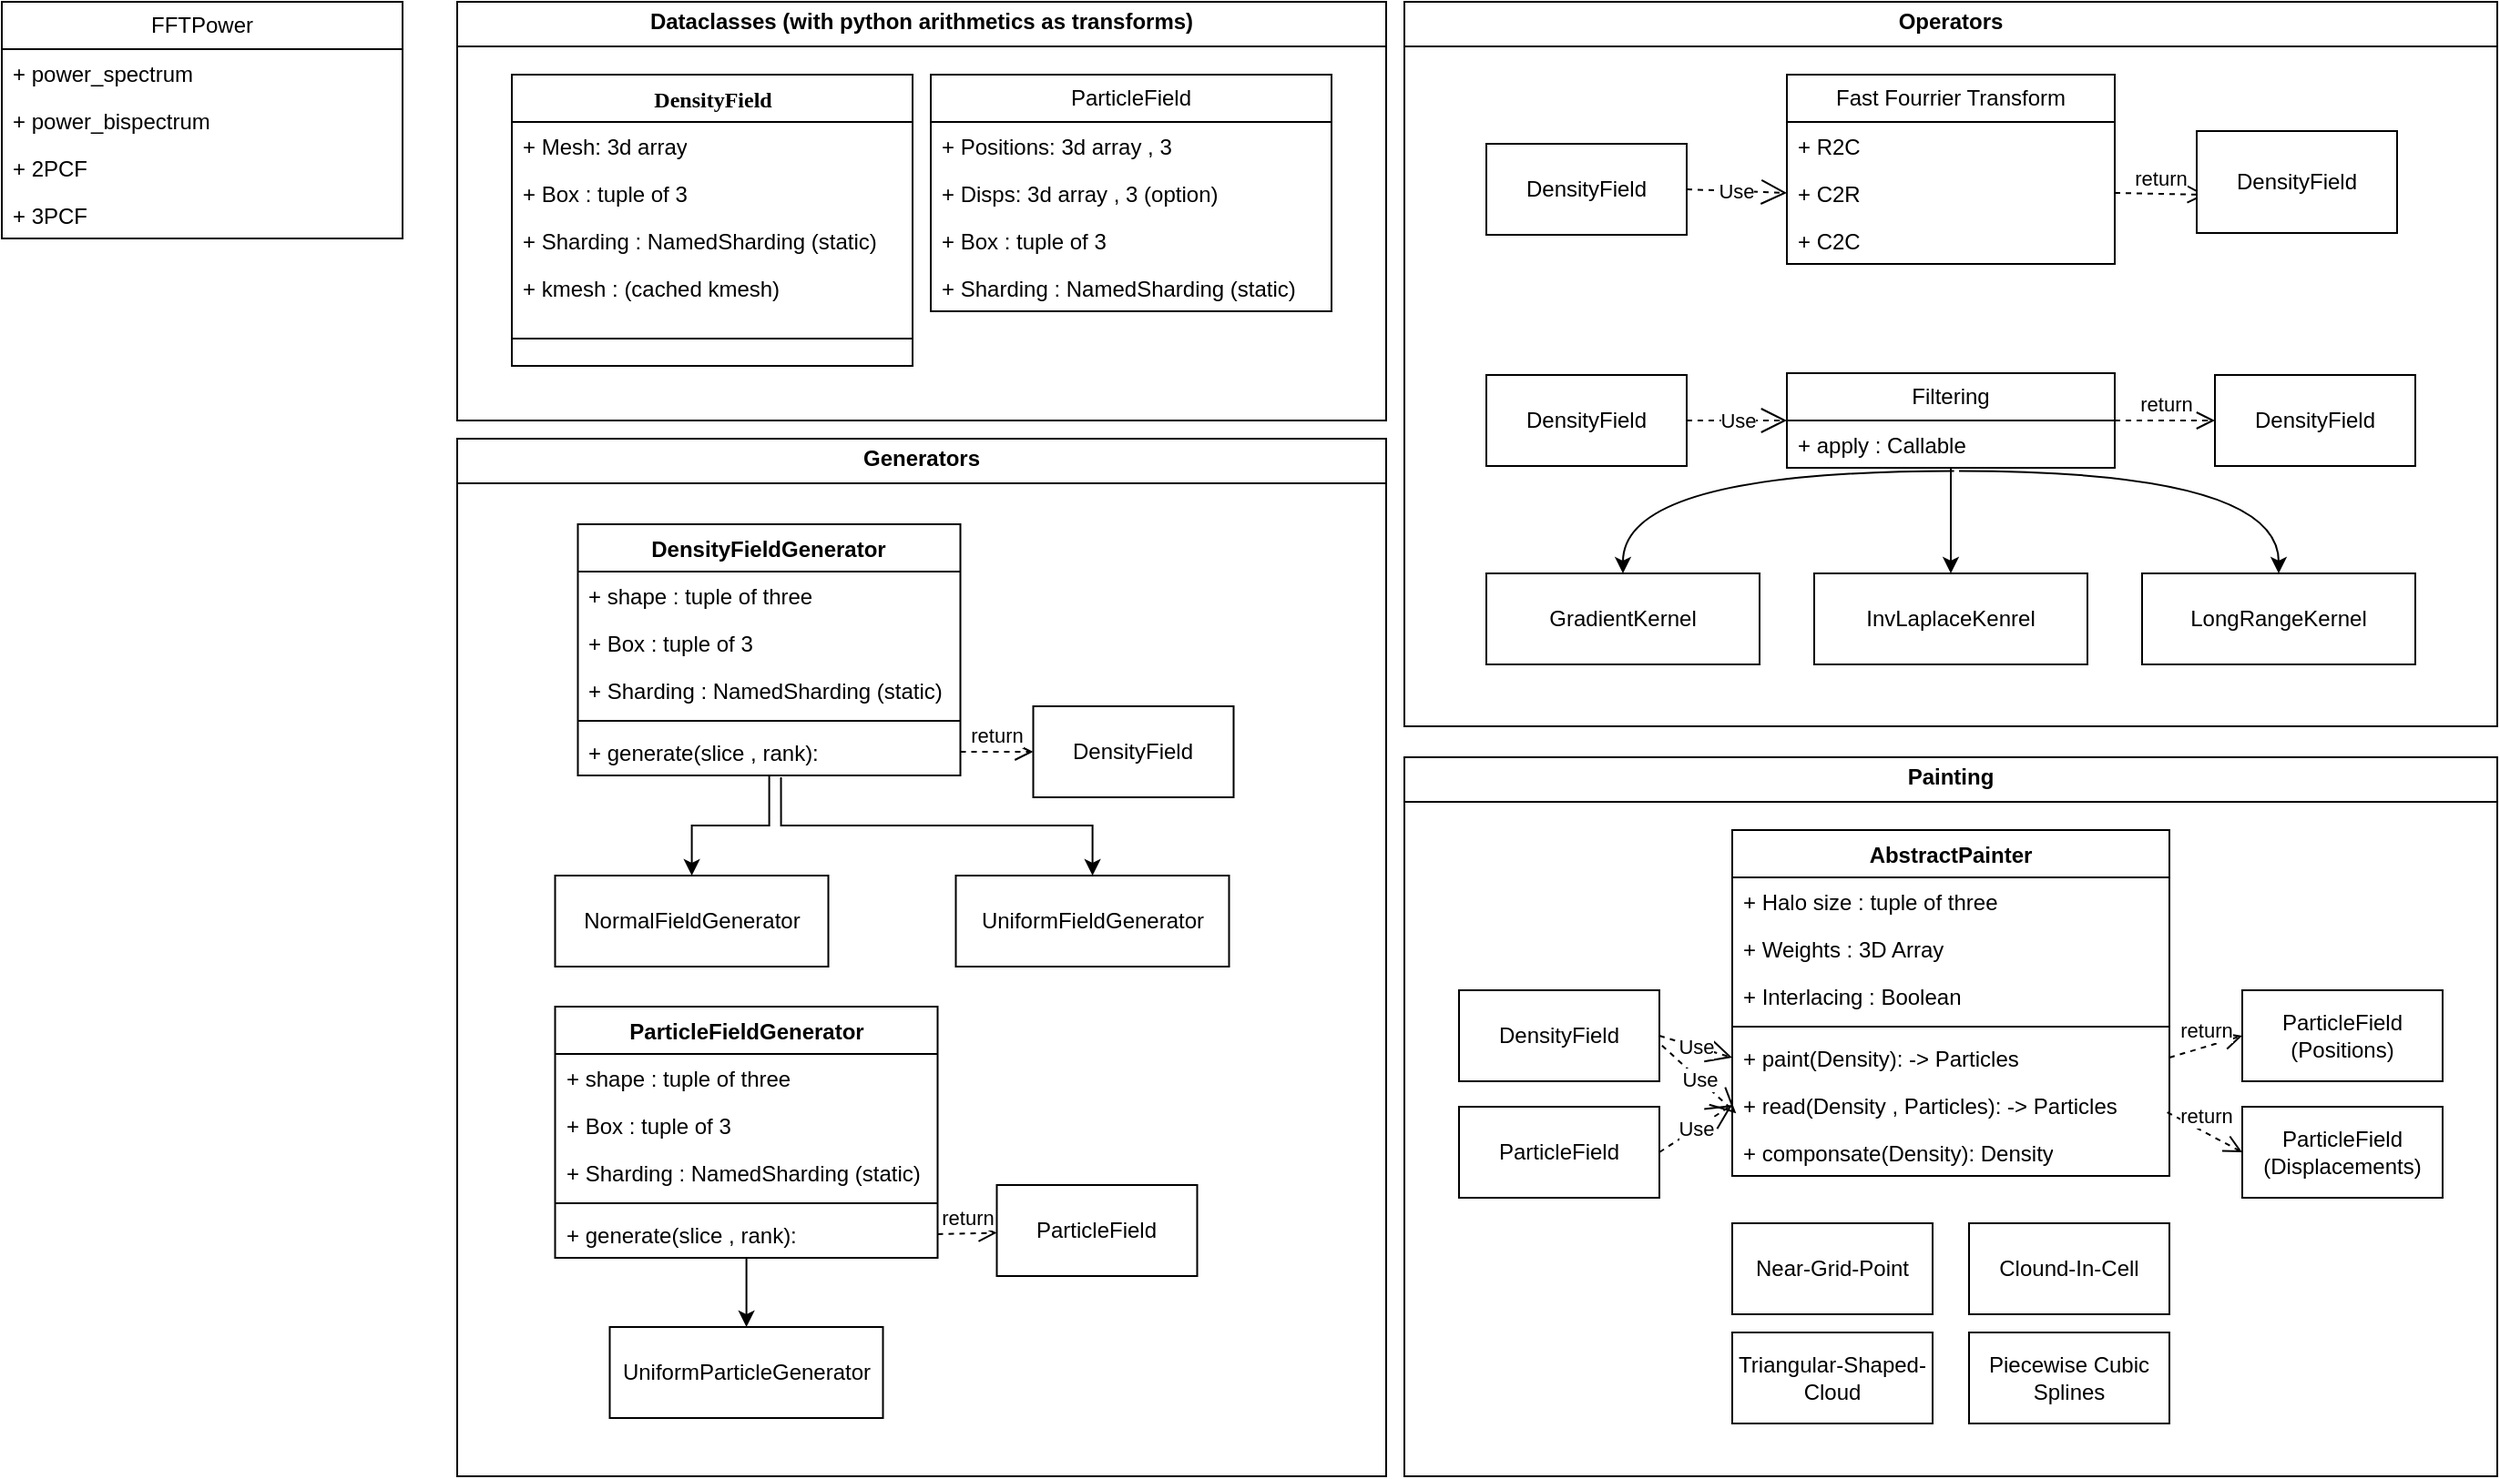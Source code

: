 <mxfile version="24.9.2">
  <diagram name="Page-1" id="9f46799a-70d6-7492-0946-bef42562c5a5">
    <mxGraphModel dx="2693" dy="998" grid="1" gridSize="10" guides="1" tooltips="1" connect="1" arrows="1" fold="1" page="1" pageScale="1" pageWidth="1100" pageHeight="850" background="none" math="0" shadow="0">
      <root>
        <mxCell id="0" />
        <mxCell id="1" parent="0" />
        <mxCell id="FNts6o0RGcOmsUUHFHNn-21" value="&lt;p style=&quot;margin:0px;margin-top:4px;text-align:center;&quot;&gt;&lt;b&gt;Generators&lt;/b&gt;&lt;br&gt;&lt;/p&gt;&lt;hr size=&quot;1&quot; style=&quot;border-style:solid;&quot;&gt;&lt;div style=&quot;height:2px;&quot;&gt;&lt;/div&gt;" style="verticalAlign=top;align=left;overflow=fill;html=1;whiteSpace=wrap;" vertex="1" parent="1">
          <mxGeometry y="250" width="510" height="570" as="geometry" />
        </mxCell>
        <mxCell id="FNts6o0RGcOmsUUHFHNn-9" value="&lt;p style=&quot;margin:0px;margin-top:4px;text-align:center;&quot;&gt;&lt;b&gt;Dataclasses (with python arithmetics as transforms)&lt;/b&gt;&lt;/p&gt;&lt;hr size=&quot;1&quot; style=&quot;border-style:solid;&quot;&gt;&lt;div style=&quot;height:2px;&quot;&gt;&lt;/div&gt;" style="verticalAlign=top;align=left;overflow=fill;html=1;whiteSpace=wrap;" vertex="1" parent="1">
          <mxGeometry y="10" width="510" height="230" as="geometry" />
        </mxCell>
        <mxCell id="78961159f06e98e8-17" value="DensityField" style="swimlane;html=1;fontStyle=1;align=center;verticalAlign=top;childLayout=stackLayout;horizontal=1;startSize=26;horizontalStack=0;resizeParent=1;resizeLast=0;collapsible=1;marginBottom=0;swimlaneFillColor=#ffffff;rounded=0;shadow=0;comic=0;labelBackgroundColor=none;strokeWidth=1;fillColor=none;fontFamily=Verdana;fontSize=12" parent="1" vertex="1">
          <mxGeometry x="30" y="50" width="220" height="160" as="geometry" />
        </mxCell>
        <mxCell id="78961159f06e98e8-21" value="+ Mesh: 3d array" style="text;html=1;strokeColor=none;fillColor=none;align=left;verticalAlign=top;spacingLeft=4;spacingRight=4;whiteSpace=wrap;overflow=hidden;rotatable=0;points=[[0,0.5],[1,0.5]];portConstraint=eastwest;" parent="78961159f06e98e8-17" vertex="1">
          <mxGeometry y="26" width="220" height="26" as="geometry" />
        </mxCell>
        <mxCell id="78961159f06e98e8-23" value="+ Box : tuple of 3" style="text;html=1;strokeColor=none;fillColor=none;align=left;verticalAlign=top;spacingLeft=4;spacingRight=4;whiteSpace=wrap;overflow=hidden;rotatable=0;points=[[0,0.5],[1,0.5]];portConstraint=eastwest;" parent="78961159f06e98e8-17" vertex="1">
          <mxGeometry y="52" width="220" height="26" as="geometry" />
        </mxCell>
        <mxCell id="FNts6o0RGcOmsUUHFHNn-20" value="+ Sharding : NamedSharding (static)" style="text;strokeColor=none;fillColor=none;align=left;verticalAlign=top;spacingLeft=4;spacingRight=4;overflow=hidden;rotatable=0;points=[[0,0.5],[1,0.5]];portConstraint=eastwest;whiteSpace=wrap;html=1;" vertex="1" parent="78961159f06e98e8-17">
          <mxGeometry y="78" width="220" height="26" as="geometry" />
        </mxCell>
        <mxCell id="FNts6o0RGcOmsUUHFHNn-109" value="+ kmesh : (cached kmesh)" style="text;html=1;strokeColor=none;fillColor=none;align=left;verticalAlign=top;spacingLeft=4;spacingRight=4;whiteSpace=wrap;overflow=hidden;rotatable=0;points=[[0,0.5],[1,0.5]];portConstraint=eastwest;" vertex="1" parent="78961159f06e98e8-17">
          <mxGeometry y="104" width="220" height="26" as="geometry" />
        </mxCell>
        <mxCell id="78961159f06e98e8-19" value="" style="line;html=1;strokeWidth=1;fillColor=none;align=left;verticalAlign=middle;spacingTop=-1;spacingLeft=3;spacingRight=3;rotatable=0;labelPosition=right;points=[];portConstraint=eastwest;" parent="78961159f06e98e8-17" vertex="1">
          <mxGeometry y="130" width="220" height="30" as="geometry" />
        </mxCell>
        <mxCell id="FNts6o0RGcOmsUUHFHNn-15" value="ParticleField" style="swimlane;fontStyle=0;childLayout=stackLayout;horizontal=1;startSize=26;fillColor=none;horizontalStack=0;resizeParent=1;resizeParentMax=0;resizeLast=0;collapsible=1;marginBottom=0;whiteSpace=wrap;html=1;" vertex="1" parent="1">
          <mxGeometry x="260" y="50" width="220" height="130" as="geometry">
            <mxRectangle x="260" y="50" width="110" height="30" as="alternateBounds" />
          </mxGeometry>
        </mxCell>
        <mxCell id="FNts6o0RGcOmsUUHFHNn-16" value="+ Positions: 3d array , 3" style="text;strokeColor=none;fillColor=none;align=left;verticalAlign=top;spacingLeft=4;spacingRight=4;overflow=hidden;rotatable=0;points=[[0,0.5],[1,0.5]];portConstraint=eastwest;whiteSpace=wrap;html=1;" vertex="1" parent="FNts6o0RGcOmsUUHFHNn-15">
          <mxGeometry y="26" width="220" height="26" as="geometry" />
        </mxCell>
        <mxCell id="FNts6o0RGcOmsUUHFHNn-17" value="+ Disps: 3d array , 3 (option)" style="text;strokeColor=none;fillColor=none;align=left;verticalAlign=top;spacingLeft=4;spacingRight=4;overflow=hidden;rotatable=0;points=[[0,0.5],[1,0.5]];portConstraint=eastwest;whiteSpace=wrap;html=1;" vertex="1" parent="FNts6o0RGcOmsUUHFHNn-15">
          <mxGeometry y="52" width="220" height="26" as="geometry" />
        </mxCell>
        <mxCell id="FNts6o0RGcOmsUUHFHNn-18" value="+ Box : tuple of 3" style="text;strokeColor=none;fillColor=none;align=left;verticalAlign=top;spacingLeft=4;spacingRight=4;overflow=hidden;rotatable=0;points=[[0,0.5],[1,0.5]];portConstraint=eastwest;whiteSpace=wrap;html=1;" vertex="1" parent="FNts6o0RGcOmsUUHFHNn-15">
          <mxGeometry y="78" width="220" height="26" as="geometry" />
        </mxCell>
        <mxCell id="FNts6o0RGcOmsUUHFHNn-19" value="+ Sharding : NamedSharding (static)" style="text;strokeColor=none;fillColor=none;align=left;verticalAlign=top;spacingLeft=4;spacingRight=4;overflow=hidden;rotatable=0;points=[[0,0.5],[1,0.5]];portConstraint=eastwest;whiteSpace=wrap;html=1;" vertex="1" parent="FNts6o0RGcOmsUUHFHNn-15">
          <mxGeometry y="104" width="220" height="26" as="geometry" />
        </mxCell>
        <mxCell id="FNts6o0RGcOmsUUHFHNn-54" value="" style="edgeStyle=orthogonalEdgeStyle;rounded=0;orthogonalLoop=1;jettySize=auto;html=1;" edge="1" parent="1" source="FNts6o0RGcOmsUUHFHNn-26" target="FNts6o0RGcOmsUUHFHNn-49">
          <mxGeometry relative="1" as="geometry" />
        </mxCell>
        <mxCell id="FNts6o0RGcOmsUUHFHNn-55" style="edgeStyle=orthogonalEdgeStyle;rounded=0;orthogonalLoop=1;jettySize=auto;html=1;exitX=0.531;exitY=1.038;exitDx=0;exitDy=0;exitPerimeter=0;" edge="1" parent="1" source="FNts6o0RGcOmsUUHFHNn-29" target="FNts6o0RGcOmsUUHFHNn-50">
          <mxGeometry relative="1" as="geometry" />
        </mxCell>
        <mxCell id="FNts6o0RGcOmsUUHFHNn-26" value="DensityFieldGenerator" style="swimlane;fontStyle=1;align=center;verticalAlign=top;childLayout=stackLayout;horizontal=1;startSize=26;horizontalStack=0;resizeParent=1;resizeParentMax=0;resizeLast=0;collapsible=1;marginBottom=0;whiteSpace=wrap;html=1;" vertex="1" parent="1">
          <mxGeometry x="66.25" y="297" width="210" height="138" as="geometry" />
        </mxCell>
        <mxCell id="FNts6o0RGcOmsUUHFHNn-30" value="+ shape : tuple of three" style="text;html=1;strokeColor=none;fillColor=none;align=left;verticalAlign=top;spacingLeft=4;spacingRight=4;whiteSpace=wrap;overflow=hidden;rotatable=0;points=[[0,0.5],[1,0.5]];portConstraint=eastwest;" vertex="1" parent="FNts6o0RGcOmsUUHFHNn-26">
          <mxGeometry y="26" width="210" height="26" as="geometry" />
        </mxCell>
        <mxCell id="FNts6o0RGcOmsUUHFHNn-31" value="+ Box : tuple of 3" style="text;html=1;strokeColor=none;fillColor=none;align=left;verticalAlign=top;spacingLeft=4;spacingRight=4;whiteSpace=wrap;overflow=hidden;rotatable=0;points=[[0,0.5],[1,0.5]];portConstraint=eastwest;" vertex="1" parent="FNts6o0RGcOmsUUHFHNn-26">
          <mxGeometry y="52" width="210" height="26" as="geometry" />
        </mxCell>
        <mxCell id="FNts6o0RGcOmsUUHFHNn-32" value="+ Sharding : NamedSharding (static)" style="text;strokeColor=none;fillColor=none;align=left;verticalAlign=top;spacingLeft=4;spacingRight=4;overflow=hidden;rotatable=0;points=[[0,0.5],[1,0.5]];portConstraint=eastwest;whiteSpace=wrap;html=1;" vertex="1" parent="FNts6o0RGcOmsUUHFHNn-26">
          <mxGeometry y="78" width="210" height="26" as="geometry" />
        </mxCell>
        <mxCell id="FNts6o0RGcOmsUUHFHNn-28" value="" style="line;strokeWidth=1;fillColor=none;align=left;verticalAlign=middle;spacingTop=-1;spacingLeft=3;spacingRight=3;rotatable=0;labelPosition=right;points=[];portConstraint=eastwest;strokeColor=inherit;" vertex="1" parent="FNts6o0RGcOmsUUHFHNn-26">
          <mxGeometry y="104" width="210" height="8" as="geometry" />
        </mxCell>
        <mxCell id="FNts6o0RGcOmsUUHFHNn-29" value="+ generate(slice , rank): " style="text;strokeColor=none;fillColor=none;align=left;verticalAlign=top;spacingLeft=4;spacingRight=4;overflow=hidden;rotatable=0;points=[[0,0.5],[1,0.5]];portConstraint=eastwest;whiteSpace=wrap;html=1;" vertex="1" parent="FNts6o0RGcOmsUUHFHNn-26">
          <mxGeometry y="112" width="210" height="26" as="geometry" />
        </mxCell>
        <mxCell id="FNts6o0RGcOmsUUHFHNn-33" value="DensityField" style="html=1;whiteSpace=wrap;" vertex="1" parent="1">
          <mxGeometry x="316.25" y="397" width="110" height="50" as="geometry" />
        </mxCell>
        <mxCell id="FNts6o0RGcOmsUUHFHNn-34" value="return" style="html=1;verticalAlign=bottom;endArrow=open;dashed=1;endSize=8;curved=0;rounded=0;exitX=1;exitY=0.5;exitDx=0;exitDy=0;" edge="1" parent="1" source="FNts6o0RGcOmsUUHFHNn-29" target="FNts6o0RGcOmsUUHFHNn-33">
          <mxGeometry relative="1" as="geometry">
            <mxPoint x="391.25" y="500" as="sourcePoint" />
            <mxPoint x="311.25" y="500" as="targetPoint" />
          </mxGeometry>
        </mxCell>
        <mxCell id="FNts6o0RGcOmsUUHFHNn-49" value="NormalFieldGenerator" style="html=1;whiteSpace=wrap;" vertex="1" parent="1">
          <mxGeometry x="53.75" y="490" width="150" height="50" as="geometry" />
        </mxCell>
        <mxCell id="FNts6o0RGcOmsUUHFHNn-50" value="UniformFieldGenerator" style="html=1;whiteSpace=wrap;" vertex="1" parent="1">
          <mxGeometry x="273.75" y="490" width="150" height="50" as="geometry" />
        </mxCell>
        <mxCell id="FNts6o0RGcOmsUUHFHNn-67" value="" style="edgeStyle=orthogonalEdgeStyle;rounded=0;orthogonalLoop=1;jettySize=auto;html=1;" edge="1" parent="1" source="FNts6o0RGcOmsUUHFHNn-56" target="FNts6o0RGcOmsUUHFHNn-64">
          <mxGeometry relative="1" as="geometry" />
        </mxCell>
        <mxCell id="FNts6o0RGcOmsUUHFHNn-56" value="ParticleFieldGenerator" style="swimlane;fontStyle=1;align=center;verticalAlign=top;childLayout=stackLayout;horizontal=1;startSize=26;horizontalStack=0;resizeParent=1;resizeParentMax=0;resizeLast=0;collapsible=1;marginBottom=0;whiteSpace=wrap;html=1;" vertex="1" parent="1">
          <mxGeometry x="53.75" y="562" width="210" height="138" as="geometry" />
        </mxCell>
        <mxCell id="FNts6o0RGcOmsUUHFHNn-66" value="+ shape : tuple of three" style="text;html=1;strokeColor=none;fillColor=none;align=left;verticalAlign=top;spacingLeft=4;spacingRight=4;whiteSpace=wrap;overflow=hidden;rotatable=0;points=[[0,0.5],[1,0.5]];portConstraint=eastwest;" vertex="1" parent="FNts6o0RGcOmsUUHFHNn-56">
          <mxGeometry y="26" width="210" height="26" as="geometry" />
        </mxCell>
        <mxCell id="FNts6o0RGcOmsUUHFHNn-58" value="+ Box : tuple of 3" style="text;html=1;strokeColor=none;fillColor=none;align=left;verticalAlign=top;spacingLeft=4;spacingRight=4;whiteSpace=wrap;overflow=hidden;rotatable=0;points=[[0,0.5],[1,0.5]];portConstraint=eastwest;" vertex="1" parent="FNts6o0RGcOmsUUHFHNn-56">
          <mxGeometry y="52" width="210" height="26" as="geometry" />
        </mxCell>
        <mxCell id="FNts6o0RGcOmsUUHFHNn-59" value="+ Sharding : NamedSharding (static)" style="text;strokeColor=none;fillColor=none;align=left;verticalAlign=top;spacingLeft=4;spacingRight=4;overflow=hidden;rotatable=0;points=[[0,0.5],[1,0.5]];portConstraint=eastwest;whiteSpace=wrap;html=1;" vertex="1" parent="FNts6o0RGcOmsUUHFHNn-56">
          <mxGeometry y="78" width="210" height="26" as="geometry" />
        </mxCell>
        <mxCell id="FNts6o0RGcOmsUUHFHNn-60" value="" style="line;strokeWidth=1;fillColor=none;align=left;verticalAlign=middle;spacingTop=-1;spacingLeft=3;spacingRight=3;rotatable=0;labelPosition=right;points=[];portConstraint=eastwest;strokeColor=inherit;" vertex="1" parent="FNts6o0RGcOmsUUHFHNn-56">
          <mxGeometry y="104" width="210" height="8" as="geometry" />
        </mxCell>
        <mxCell id="FNts6o0RGcOmsUUHFHNn-61" value="+ generate(slice , rank): " style="text;strokeColor=none;fillColor=none;align=left;verticalAlign=top;spacingLeft=4;spacingRight=4;overflow=hidden;rotatable=0;points=[[0,0.5],[1,0.5]];portConstraint=eastwest;whiteSpace=wrap;html=1;" vertex="1" parent="FNts6o0RGcOmsUUHFHNn-56">
          <mxGeometry y="112" width="210" height="26" as="geometry" />
        </mxCell>
        <mxCell id="FNts6o0RGcOmsUUHFHNn-62" value="ParticleField" style="html=1;whiteSpace=wrap;" vertex="1" parent="1">
          <mxGeometry x="296.25" y="660" width="110" height="50" as="geometry" />
        </mxCell>
        <mxCell id="FNts6o0RGcOmsUUHFHNn-63" value="return" style="html=1;verticalAlign=bottom;endArrow=open;dashed=1;endSize=8;curved=0;rounded=0;exitX=1;exitY=0.5;exitDx=0;exitDy=0;" edge="1" parent="1" source="FNts6o0RGcOmsUUHFHNn-61" target="FNts6o0RGcOmsUUHFHNn-62">
          <mxGeometry relative="1" as="geometry">
            <mxPoint x="386.25" y="810" as="sourcePoint" />
            <mxPoint x="306.25" y="810" as="targetPoint" />
          </mxGeometry>
        </mxCell>
        <mxCell id="FNts6o0RGcOmsUUHFHNn-64" value="UniformParticleGenerator" style="html=1;whiteSpace=wrap;" vertex="1" parent="1">
          <mxGeometry x="83.75" y="738" width="150" height="50" as="geometry" />
        </mxCell>
        <mxCell id="FNts6o0RGcOmsUUHFHNn-68" value="&lt;p style=&quot;margin:0px;margin-top:4px;text-align:center;&quot;&gt;&lt;b&gt;Operators&lt;/b&gt;&lt;br&gt;&lt;/p&gt;&lt;hr size=&quot;1&quot; style=&quot;border-style:solid;&quot;&gt;&lt;div style=&quot;height:2px;&quot;&gt;&lt;/div&gt;" style="verticalAlign=top;align=left;overflow=fill;html=1;whiteSpace=wrap;" vertex="1" parent="1">
          <mxGeometry x="520" y="10" width="600" height="398" as="geometry" />
        </mxCell>
        <mxCell id="FNts6o0RGcOmsUUHFHNn-72" value="Fast Fourrier Transform" style="swimlane;fontStyle=0;childLayout=stackLayout;horizontal=1;startSize=26;fillColor=none;horizontalStack=0;resizeParent=1;resizeParentMax=0;resizeLast=0;collapsible=1;marginBottom=0;whiteSpace=wrap;html=1;" vertex="1" parent="1">
          <mxGeometry x="730" y="50" width="180" height="104" as="geometry" />
        </mxCell>
        <mxCell id="FNts6o0RGcOmsUUHFHNn-73" value="+ R2C" style="text;strokeColor=none;fillColor=none;align=left;verticalAlign=top;spacingLeft=4;spacingRight=4;overflow=hidden;rotatable=0;points=[[0,0.5],[1,0.5]];portConstraint=eastwest;whiteSpace=wrap;html=1;" vertex="1" parent="FNts6o0RGcOmsUUHFHNn-72">
          <mxGeometry y="26" width="180" height="26" as="geometry" />
        </mxCell>
        <mxCell id="FNts6o0RGcOmsUUHFHNn-74" value="+ C2R" style="text;strokeColor=none;fillColor=none;align=left;verticalAlign=top;spacingLeft=4;spacingRight=4;overflow=hidden;rotatable=0;points=[[0,0.5],[1,0.5]];portConstraint=eastwest;whiteSpace=wrap;html=1;" vertex="1" parent="FNts6o0RGcOmsUUHFHNn-72">
          <mxGeometry y="52" width="180" height="26" as="geometry" />
        </mxCell>
        <mxCell id="FNts6o0RGcOmsUUHFHNn-75" value="+ C2C" style="text;strokeColor=none;fillColor=none;align=left;verticalAlign=top;spacingLeft=4;spacingRight=4;overflow=hidden;rotatable=0;points=[[0,0.5],[1,0.5]];portConstraint=eastwest;whiteSpace=wrap;html=1;" vertex="1" parent="FNts6o0RGcOmsUUHFHNn-72">
          <mxGeometry y="78" width="180" height="26" as="geometry" />
        </mxCell>
        <mxCell id="FNts6o0RGcOmsUUHFHNn-80" value="DensityField" style="html=1;whiteSpace=wrap;" vertex="1" parent="1">
          <mxGeometry x="565" y="88" width="110" height="50" as="geometry" />
        </mxCell>
        <mxCell id="FNts6o0RGcOmsUUHFHNn-84" value="return" style="html=1;verticalAlign=bottom;endArrow=open;dashed=1;endSize=8;curved=0;rounded=0;exitX=1;exitY=0.5;exitDx=0;exitDy=0;entryX=0.045;entryY=0.625;entryDx=0;entryDy=0;entryPerimeter=0;" edge="1" parent="1" source="FNts6o0RGcOmsUUHFHNn-74" target="FNts6o0RGcOmsUUHFHNn-86">
          <mxGeometry relative="1" as="geometry">
            <mxPoint x="775" y="324" as="sourcePoint" />
            <mxPoint x="695" y="324" as="targetPoint" />
          </mxGeometry>
        </mxCell>
        <mxCell id="FNts6o0RGcOmsUUHFHNn-85" value="Use" style="endArrow=open;endSize=12;dashed=1;html=1;rounded=0;exitX=1;exitY=0.5;exitDx=0;exitDy=0;entryX=0;entryY=0.5;entryDx=0;entryDy=0;" edge="1" parent="1" source="FNts6o0RGcOmsUUHFHNn-80" target="FNts6o0RGcOmsUUHFHNn-74">
          <mxGeometry width="160" relative="1" as="geometry">
            <mxPoint x="695" y="234" as="sourcePoint" />
            <mxPoint x="855" y="234" as="targetPoint" />
          </mxGeometry>
        </mxCell>
        <mxCell id="FNts6o0RGcOmsUUHFHNn-86" value="DensityField" style="html=1;whiteSpace=wrap;" vertex="1" parent="1">
          <mxGeometry x="955" y="81" width="110" height="56" as="geometry" />
        </mxCell>
        <mxCell id="FNts6o0RGcOmsUUHFHNn-106" style="edgeStyle=orthogonalEdgeStyle;rounded=0;orthogonalLoop=1;jettySize=auto;html=1;curved=1;exitX=0.51;exitY=1.068;exitDx=0;exitDy=0;exitPerimeter=0;" edge="1" parent="1" source="FNts6o0RGcOmsUUHFHNn-95" target="FNts6o0RGcOmsUUHFHNn-102">
          <mxGeometry relative="1" as="geometry" />
        </mxCell>
        <mxCell id="FNts6o0RGcOmsUUHFHNn-107" style="edgeStyle=orthogonalEdgeStyle;rounded=0;orthogonalLoop=1;jettySize=auto;html=1;curved=1;" edge="1" parent="1" source="FNts6o0RGcOmsUUHFHNn-94" target="FNts6o0RGcOmsUUHFHNn-103">
          <mxGeometry relative="1" as="geometry" />
        </mxCell>
        <mxCell id="FNts6o0RGcOmsUUHFHNn-108" style="edgeStyle=orthogonalEdgeStyle;rounded=0;orthogonalLoop=1;jettySize=auto;html=1;curved=1;exitX=0.525;exitY=1.068;exitDx=0;exitDy=0;exitPerimeter=0;" edge="1" parent="1" source="FNts6o0RGcOmsUUHFHNn-95" target="FNts6o0RGcOmsUUHFHNn-104">
          <mxGeometry relative="1" as="geometry" />
        </mxCell>
        <mxCell id="FNts6o0RGcOmsUUHFHNn-94" value="Filtering" style="swimlane;fontStyle=0;childLayout=stackLayout;horizontal=1;startSize=26;fillColor=none;horizontalStack=0;resizeParent=1;resizeParentMax=0;resizeLast=0;collapsible=1;marginBottom=0;whiteSpace=wrap;html=1;" vertex="1" parent="1">
          <mxGeometry x="730" y="214" width="180" height="52" as="geometry" />
        </mxCell>
        <mxCell id="FNts6o0RGcOmsUUHFHNn-95" value="+ apply : Callable" style="text;strokeColor=none;fillColor=none;align=left;verticalAlign=top;spacingLeft=4;spacingRight=4;overflow=hidden;rotatable=0;points=[[0,0.5],[1,0.5]];portConstraint=eastwest;whiteSpace=wrap;html=1;" vertex="1" parent="FNts6o0RGcOmsUUHFHNn-94">
          <mxGeometry y="26" width="180" height="26" as="geometry" />
        </mxCell>
        <mxCell id="FNts6o0RGcOmsUUHFHNn-98" value="DensityField" style="html=1;whiteSpace=wrap;" vertex="1" parent="1">
          <mxGeometry x="565" y="215" width="110" height="50" as="geometry" />
        </mxCell>
        <mxCell id="FNts6o0RGcOmsUUHFHNn-99" value="return" style="html=1;verticalAlign=bottom;endArrow=open;dashed=1;endSize=8;curved=0;rounded=0;" edge="1" parent="1" source="FNts6o0RGcOmsUUHFHNn-94" target="FNts6o0RGcOmsUUHFHNn-101">
          <mxGeometry relative="1" as="geometry">
            <mxPoint x="910" y="279" as="sourcePoint" />
            <mxPoint x="695" y="488" as="targetPoint" />
          </mxGeometry>
        </mxCell>
        <mxCell id="FNts6o0RGcOmsUUHFHNn-100" value="Use" style="endArrow=open;endSize=12;dashed=1;html=1;rounded=0;exitX=1;exitY=0.5;exitDx=0;exitDy=0;" edge="1" parent="1" source="FNts6o0RGcOmsUUHFHNn-98" target="FNts6o0RGcOmsUUHFHNn-94">
          <mxGeometry width="160" relative="1" as="geometry">
            <mxPoint x="695" y="398" as="sourcePoint" />
            <mxPoint x="730" y="279" as="targetPoint" />
          </mxGeometry>
        </mxCell>
        <mxCell id="FNts6o0RGcOmsUUHFHNn-101" value="DensityField" style="html=1;whiteSpace=wrap;" vertex="1" parent="1">
          <mxGeometry x="965" y="215" width="110" height="50" as="geometry" />
        </mxCell>
        <mxCell id="FNts6o0RGcOmsUUHFHNn-102" value="GradientKernel" style="html=1;whiteSpace=wrap;" vertex="1" parent="1">
          <mxGeometry x="565" y="324" width="150" height="50" as="geometry" />
        </mxCell>
        <mxCell id="FNts6o0RGcOmsUUHFHNn-103" value="InvLaplaceKenrel" style="html=1;whiteSpace=wrap;" vertex="1" parent="1">
          <mxGeometry x="745" y="324" width="150" height="50" as="geometry" />
        </mxCell>
        <mxCell id="FNts6o0RGcOmsUUHFHNn-104" value="LongRangeKernel" style="html=1;whiteSpace=wrap;" vertex="1" parent="1">
          <mxGeometry x="925" y="324" width="150" height="50" as="geometry" />
        </mxCell>
        <mxCell id="FNts6o0RGcOmsUUHFHNn-111" value="&lt;p style=&quot;margin:0px;margin-top:4px;text-align:center;&quot;&gt;&lt;b&gt;Painting&lt;/b&gt;&lt;br&gt;&lt;/p&gt;&lt;hr size=&quot;1&quot; style=&quot;border-style:solid;&quot;&gt;&lt;div style=&quot;height:2px;&quot;&gt;&lt;/div&gt;" style="verticalAlign=top;align=left;overflow=fill;html=1;whiteSpace=wrap;" vertex="1" parent="1">
          <mxGeometry x="520" y="425" width="600" height="395" as="geometry" />
        </mxCell>
        <mxCell id="FNts6o0RGcOmsUUHFHNn-132" value="AbstractPainter" style="swimlane;fontStyle=1;align=center;verticalAlign=top;childLayout=stackLayout;horizontal=1;startSize=26;horizontalStack=0;resizeParent=1;resizeParentMax=0;resizeLast=0;collapsible=1;marginBottom=0;whiteSpace=wrap;html=1;" vertex="1" parent="1">
          <mxGeometry x="700" y="465" width="240" height="190" as="geometry" />
        </mxCell>
        <mxCell id="FNts6o0RGcOmsUUHFHNn-133" value="+ Halo size : tuple of three" style="text;html=1;strokeColor=none;fillColor=none;align=left;verticalAlign=top;spacingLeft=4;spacingRight=4;whiteSpace=wrap;overflow=hidden;rotatable=0;points=[[0,0.5],[1,0.5]];portConstraint=eastwest;" vertex="1" parent="FNts6o0RGcOmsUUHFHNn-132">
          <mxGeometry y="26" width="240" height="26" as="geometry" />
        </mxCell>
        <mxCell id="FNts6o0RGcOmsUUHFHNn-146" value="+ Weights : 3D Array" style="text;strokeColor=none;fillColor=none;align=left;verticalAlign=top;spacingLeft=4;spacingRight=4;overflow=hidden;rotatable=0;points=[[0,0.5],[1,0.5]];portConstraint=eastwest;whiteSpace=wrap;html=1;" vertex="1" parent="FNts6o0RGcOmsUUHFHNn-132">
          <mxGeometry y="52" width="240" height="26" as="geometry" />
        </mxCell>
        <mxCell id="FNts6o0RGcOmsUUHFHNn-135" value="+ Interlacing : Boolean" style="text;strokeColor=none;fillColor=none;align=left;verticalAlign=top;spacingLeft=4;spacingRight=4;overflow=hidden;rotatable=0;points=[[0,0.5],[1,0.5]];portConstraint=eastwest;whiteSpace=wrap;html=1;" vertex="1" parent="FNts6o0RGcOmsUUHFHNn-132">
          <mxGeometry y="78" width="240" height="26" as="geometry" />
        </mxCell>
        <mxCell id="FNts6o0RGcOmsUUHFHNn-136" value="" style="line;strokeWidth=1;fillColor=none;align=left;verticalAlign=middle;spacingTop=-1;spacingLeft=3;spacingRight=3;rotatable=0;labelPosition=right;points=[];portConstraint=eastwest;strokeColor=inherit;" vertex="1" parent="FNts6o0RGcOmsUUHFHNn-132">
          <mxGeometry y="104" width="240" height="8" as="geometry" />
        </mxCell>
        <mxCell id="FNts6o0RGcOmsUUHFHNn-137" value="&lt;div&gt;+ paint(Density): -&amp;gt; Particles&lt;br&gt;&lt;/div&gt;&lt;div&gt;&lt;br&gt; &lt;/div&gt;" style="text;strokeColor=none;fillColor=none;align=left;verticalAlign=top;spacingLeft=4;spacingRight=4;overflow=hidden;rotatable=0;points=[[0,0.5],[1,0.5]];portConstraint=eastwest;whiteSpace=wrap;html=1;" vertex="1" parent="FNts6o0RGcOmsUUHFHNn-132">
          <mxGeometry y="112" width="240" height="26" as="geometry" />
        </mxCell>
        <mxCell id="FNts6o0RGcOmsUUHFHNn-138" value="&lt;div&gt;+ read(Density , Particles): -&amp;gt; Particles&lt;/div&gt;&lt;div&gt;&lt;br&gt; &lt;/div&gt;&amp;nbsp;" style="text;strokeColor=none;fillColor=none;align=left;verticalAlign=top;spacingLeft=4;spacingRight=4;overflow=hidden;rotatable=0;points=[[0,0.5],[1,0.5]];portConstraint=eastwest;whiteSpace=wrap;html=1;" vertex="1" parent="FNts6o0RGcOmsUUHFHNn-132">
          <mxGeometry y="138" width="240" height="26" as="geometry" />
        </mxCell>
        <mxCell id="FNts6o0RGcOmsUUHFHNn-139" value="&lt;div&gt;+ componsate(Density): Density&lt;br&gt;&lt;/div&gt;&lt;div&gt;&lt;br&gt; &lt;/div&gt;" style="text;strokeColor=none;fillColor=none;align=left;verticalAlign=top;spacingLeft=4;spacingRight=4;overflow=hidden;rotatable=0;points=[[0,0.5],[1,0.5]];portConstraint=eastwest;whiteSpace=wrap;html=1;" vertex="1" parent="FNts6o0RGcOmsUUHFHNn-132">
          <mxGeometry y="164" width="240" height="26" as="geometry" />
        </mxCell>
        <mxCell id="FNts6o0RGcOmsUUHFHNn-140" value="Clound-In-Cell" style="html=1;whiteSpace=wrap;" vertex="1" parent="1">
          <mxGeometry x="830" y="681" width="110" height="50" as="geometry" />
        </mxCell>
        <mxCell id="FNts6o0RGcOmsUUHFHNn-141" value="Piecewise Cubic Splines " style="html=1;whiteSpace=wrap;" vertex="1" parent="1">
          <mxGeometry x="830" y="741" width="110" height="50" as="geometry" />
        </mxCell>
        <mxCell id="FNts6o0RGcOmsUUHFHNn-143" value="Near-Grid-Point" style="html=1;whiteSpace=wrap;" vertex="1" parent="1">
          <mxGeometry x="700" y="681" width="110" height="50" as="geometry" />
        </mxCell>
        <mxCell id="FNts6o0RGcOmsUUHFHNn-144" value="Triangular-Shaped-Cloud" style="html=1;whiteSpace=wrap;" vertex="1" parent="1">
          <mxGeometry x="700" y="741" width="110" height="50" as="geometry" />
        </mxCell>
        <mxCell id="FNts6o0RGcOmsUUHFHNn-147" value="DensityField" style="html=1;whiteSpace=wrap;" vertex="1" parent="1">
          <mxGeometry x="550" y="553" width="110" height="50" as="geometry" />
        </mxCell>
        <mxCell id="FNts6o0RGcOmsUUHFHNn-148" value="ParticleField" style="html=1;whiteSpace=wrap;" vertex="1" parent="1">
          <mxGeometry x="550" y="617" width="110" height="50" as="geometry" />
        </mxCell>
        <mxCell id="FNts6o0RGcOmsUUHFHNn-150" value="&lt;div&gt;ParticleField&lt;/div&gt;&lt;div&gt;(Displacements)&lt;br&gt;&lt;/div&gt;" style="html=1;whiteSpace=wrap;" vertex="1" parent="1">
          <mxGeometry x="980" y="617" width="110" height="50" as="geometry" />
        </mxCell>
        <mxCell id="FNts6o0RGcOmsUUHFHNn-153" value="return" style="html=1;verticalAlign=bottom;endArrow=open;dashed=1;endSize=8;curved=0;rounded=0;exitX=1;exitY=0.5;exitDx=0;exitDy=0;entryX=0;entryY=0.5;entryDx=0;entryDy=0;" edge="1" parent="1" source="FNts6o0RGcOmsUUHFHNn-137" target="FNts6o0RGcOmsUUHFHNn-156">
          <mxGeometry relative="1" as="geometry">
            <mxPoint x="930" y="576.29" as="sourcePoint" />
            <mxPoint x="990" y="576.29" as="targetPoint" />
          </mxGeometry>
        </mxCell>
        <mxCell id="FNts6o0RGcOmsUUHFHNn-155" value="return" style="html=1;verticalAlign=bottom;endArrow=open;dashed=1;endSize=8;curved=0;rounded=0;exitX=0.995;exitY=0.654;exitDx=0;exitDy=0;entryX=0;entryY=0.5;entryDx=0;entryDy=0;exitPerimeter=0;" edge="1" parent="1" source="FNts6o0RGcOmsUUHFHNn-138" target="FNts6o0RGcOmsUUHFHNn-150">
          <mxGeometry relative="1" as="geometry">
            <mxPoint x="947" y="606" as="sourcePoint" />
            <mxPoint x="1000" y="530" as="targetPoint" />
          </mxGeometry>
        </mxCell>
        <mxCell id="FNts6o0RGcOmsUUHFHNn-156" value="ParticleField&lt;br&gt;(Positions)" style="html=1;whiteSpace=wrap;" vertex="1" parent="1">
          <mxGeometry x="980" y="553" width="110" height="50" as="geometry" />
        </mxCell>
        <mxCell id="FNts6o0RGcOmsUUHFHNn-158" value="Use" style="endArrow=open;endSize=12;dashed=1;html=1;rounded=0;exitX=1;exitY=0.5;exitDx=0;exitDy=0;entryX=0;entryY=0.5;entryDx=0;entryDy=0;" edge="1" parent="1" source="FNts6o0RGcOmsUUHFHNn-147" target="FNts6o0RGcOmsUUHFHNn-137">
          <mxGeometry width="160" relative="1" as="geometry">
            <mxPoint x="590" y="470" as="sourcePoint" />
            <mxPoint x="645" y="469.64" as="targetPoint" />
          </mxGeometry>
        </mxCell>
        <mxCell id="FNts6o0RGcOmsUUHFHNn-159" value="Use" style="endArrow=open;endSize=12;dashed=1;html=1;rounded=0;exitX=1;exitY=0.5;exitDx=0;exitDy=0;entryX=0;entryY=0.5;entryDx=0;entryDy=0;" edge="1" parent="1" source="FNts6o0RGcOmsUUHFHNn-148" target="FNts6o0RGcOmsUUHFHNn-138">
          <mxGeometry width="160" relative="1" as="geometry">
            <mxPoint x="670" y="588" as="sourcePoint" />
            <mxPoint x="710" y="600" as="targetPoint" />
          </mxGeometry>
        </mxCell>
        <mxCell id="FNts6o0RGcOmsUUHFHNn-160" value="Use" style="endArrow=open;endSize=12;dashed=1;html=1;rounded=0;exitX=1.013;exitY=0.607;exitDx=0;exitDy=0;entryX=0.009;entryY=0.679;entryDx=0;entryDy=0;exitPerimeter=0;entryPerimeter=0;" edge="1" parent="1" source="FNts6o0RGcOmsUUHFHNn-147" target="FNts6o0RGcOmsUUHFHNn-138">
          <mxGeometry width="160" relative="1" as="geometry">
            <mxPoint x="670" y="588" as="sourcePoint" />
            <mxPoint x="710" y="600" as="targetPoint" />
          </mxGeometry>
        </mxCell>
        <mxCell id="FNts6o0RGcOmsUUHFHNn-168" value="FFTPower" style="swimlane;fontStyle=0;childLayout=stackLayout;horizontal=1;startSize=26;fillColor=none;horizontalStack=0;resizeParent=1;resizeParentMax=0;resizeLast=0;collapsible=1;marginBottom=0;whiteSpace=wrap;html=1;" vertex="1" parent="1">
          <mxGeometry x="-250" y="10" width="220" height="130" as="geometry">
            <mxRectangle x="260" y="50" width="110" height="30" as="alternateBounds" />
          </mxGeometry>
        </mxCell>
        <mxCell id="FNts6o0RGcOmsUUHFHNn-169" value="+ power_spectrum" style="text;strokeColor=none;fillColor=none;align=left;verticalAlign=top;spacingLeft=4;spacingRight=4;overflow=hidden;rotatable=0;points=[[0,0.5],[1,0.5]];portConstraint=eastwest;whiteSpace=wrap;html=1;" vertex="1" parent="FNts6o0RGcOmsUUHFHNn-168">
          <mxGeometry y="26" width="220" height="26" as="geometry" />
        </mxCell>
        <mxCell id="FNts6o0RGcOmsUUHFHNn-170" value="+ power_bispectrum" style="text;strokeColor=none;fillColor=none;align=left;verticalAlign=top;spacingLeft=4;spacingRight=4;overflow=hidden;rotatable=0;points=[[0,0.5],[1,0.5]];portConstraint=eastwest;whiteSpace=wrap;html=1;" vertex="1" parent="FNts6o0RGcOmsUUHFHNn-168">
          <mxGeometry y="52" width="220" height="26" as="geometry" />
        </mxCell>
        <mxCell id="FNts6o0RGcOmsUUHFHNn-171" value="+ 2PCF" style="text;strokeColor=none;fillColor=none;align=left;verticalAlign=top;spacingLeft=4;spacingRight=4;overflow=hidden;rotatable=0;points=[[0,0.5],[1,0.5]];portConstraint=eastwest;whiteSpace=wrap;html=1;" vertex="1" parent="FNts6o0RGcOmsUUHFHNn-168">
          <mxGeometry y="78" width="220" height="26" as="geometry" />
        </mxCell>
        <mxCell id="FNts6o0RGcOmsUUHFHNn-172" value="+ 3PCF" style="text;strokeColor=none;fillColor=none;align=left;verticalAlign=top;spacingLeft=4;spacingRight=4;overflow=hidden;rotatable=0;points=[[0,0.5],[1,0.5]];portConstraint=eastwest;whiteSpace=wrap;html=1;" vertex="1" parent="FNts6o0RGcOmsUUHFHNn-168">
          <mxGeometry y="104" width="220" height="26" as="geometry" />
        </mxCell>
      </root>
    </mxGraphModel>
  </diagram>
</mxfile>

